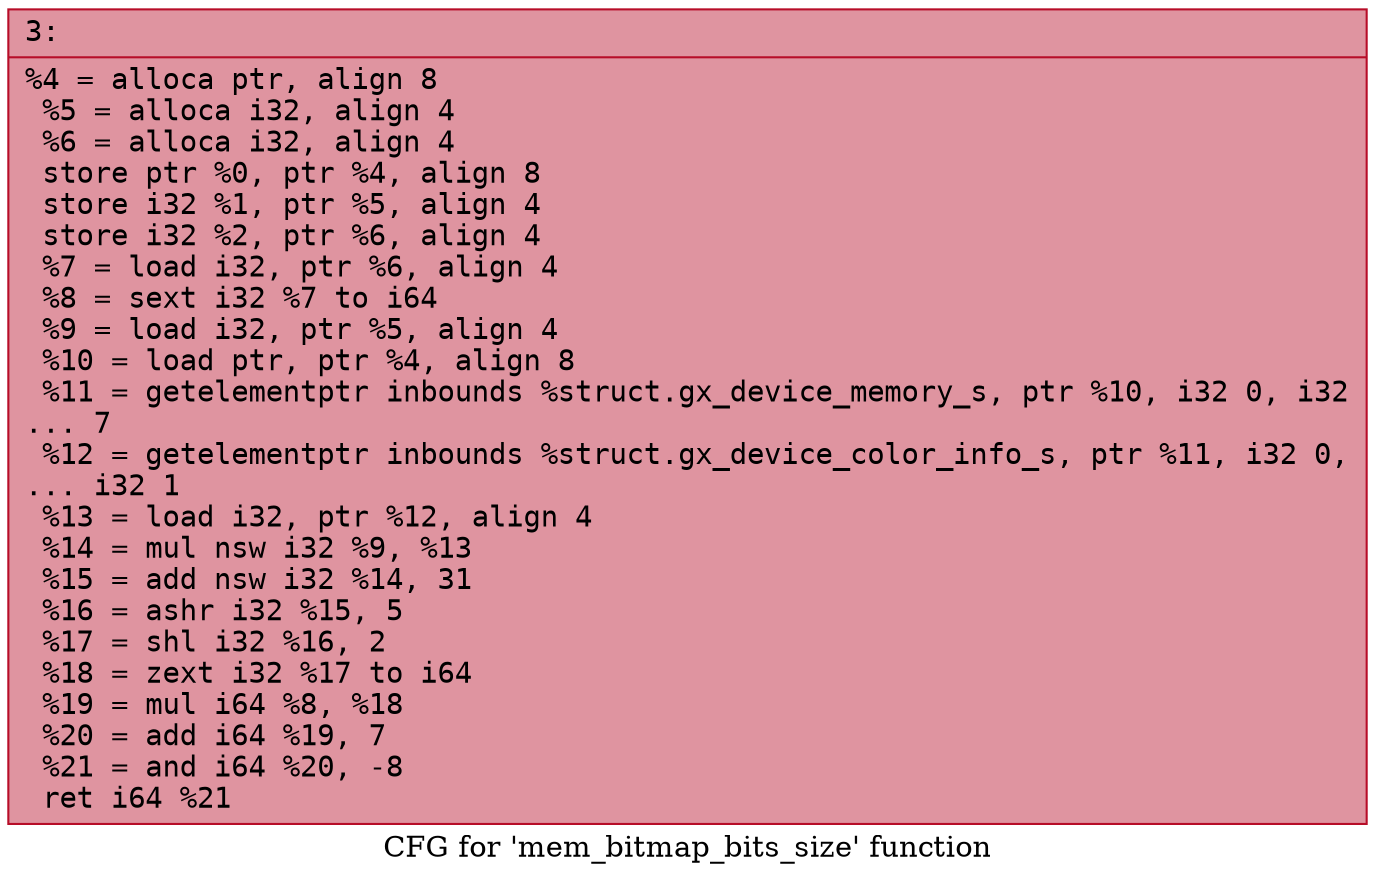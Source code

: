 digraph "CFG for 'mem_bitmap_bits_size' function" {
	label="CFG for 'mem_bitmap_bits_size' function";

	Node0x6000008b7390 [shape=record,color="#b70d28ff", style=filled, fillcolor="#b70d2870" fontname="Courier",label="{3:\l|  %4 = alloca ptr, align 8\l  %5 = alloca i32, align 4\l  %6 = alloca i32, align 4\l  store ptr %0, ptr %4, align 8\l  store i32 %1, ptr %5, align 4\l  store i32 %2, ptr %6, align 4\l  %7 = load i32, ptr %6, align 4\l  %8 = sext i32 %7 to i64\l  %9 = load i32, ptr %5, align 4\l  %10 = load ptr, ptr %4, align 8\l  %11 = getelementptr inbounds %struct.gx_device_memory_s, ptr %10, i32 0, i32\l... 7\l  %12 = getelementptr inbounds %struct.gx_device_color_info_s, ptr %11, i32 0,\l... i32 1\l  %13 = load i32, ptr %12, align 4\l  %14 = mul nsw i32 %9, %13\l  %15 = add nsw i32 %14, 31\l  %16 = ashr i32 %15, 5\l  %17 = shl i32 %16, 2\l  %18 = zext i32 %17 to i64\l  %19 = mul i64 %8, %18\l  %20 = add i64 %19, 7\l  %21 = and i64 %20, -8\l  ret i64 %21\l}"];
}
